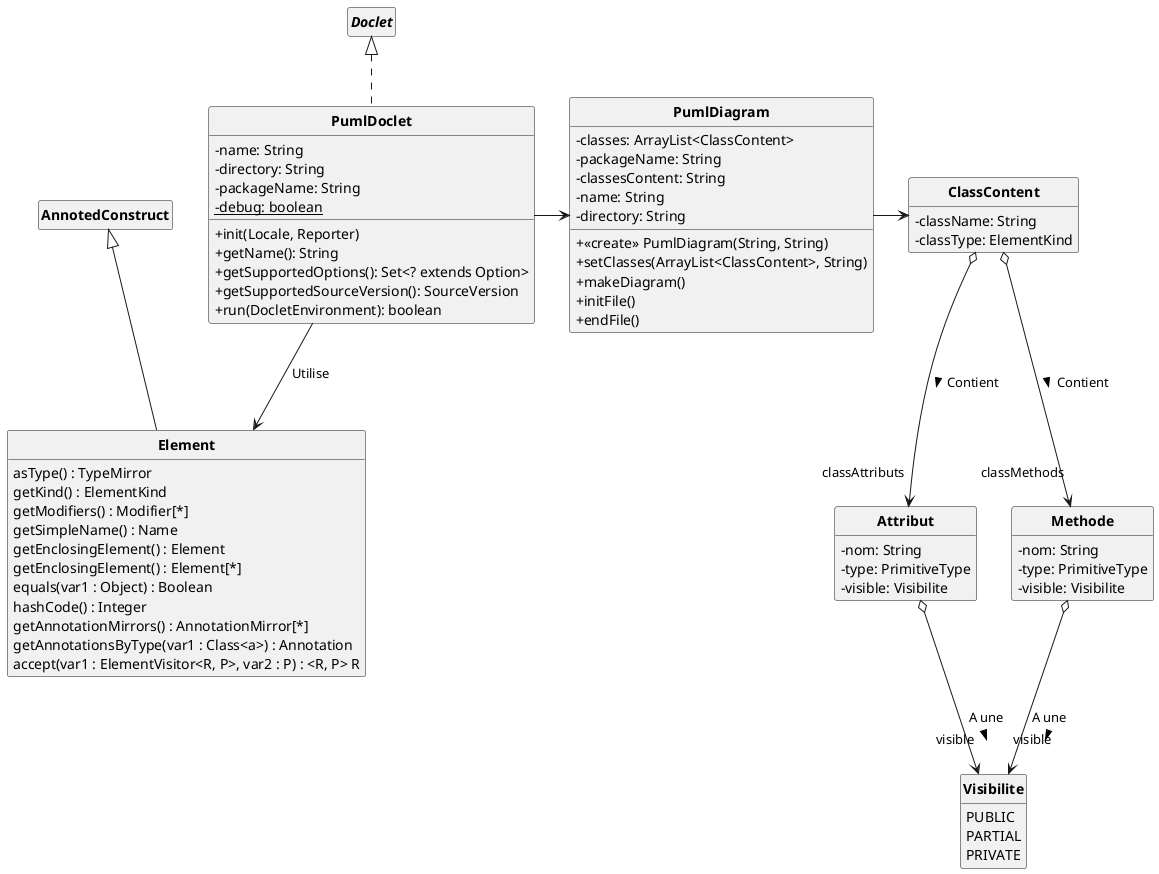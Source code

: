 @startuml
'https://plantuml.com/class-diagram

skinparam style strictuml
skinparam classAttributeIconSize 0
skinparam classFontStyle Bold

hide empty members

class PumlDoclet implements Doclet{
    - name: String
    - directory: String
    - packageName: String
    - {static}debug: boolean

    + init(Locale, Reporter)
    + getName(): String
    + getSupportedOptions(): Set<? extends Option>
    + getSupportedSourceVersion(): SourceVersion
    + run(DocletEnvironment): boolean
}

class PumlDiagram {
    - classes: ArrayList<ClassContent>
    - packageName: String
    - classesContent: String
    - name: String
    - directory: String

    + <<create>> PumlDiagram(String, String)
    + setClasses(ArrayList<ClassContent>, String)
    + makeDiagram()
    + initFile()
    + endFile()
}

PumlDoclet -> PumlDiagram
PumlDoclet -d-> Element : Utilise \n
PumlDiagram -> ClassContent

class Element extends AnnotedConstruct {
    asType() : TypeMirror
    getKind() : ElementKind
    getModifiers() : Modifier[*]
    getSimpleName() : Name
    getEnclosingElement() : Element
    getEnclosingElement() : Element[*]
    equals(var1 : Object) : Boolean
    hashCode() : Integer
    getAnnotationMirrors() : AnnotationMirror[*]
    getAnnotationsByType(var1 : Class<a>) : Annotation
    accept(var1 : ElementVisitor<R, P>, var2 : P) : <R, P> R
}

class ClassContent {
    - className: String
    - classType: ElementKind
}

class Attribut {
    - nom: String
    - type: PrimitiveType
    - visible: Visibilite
}

class Methode {
    - nom: String
    - type: PrimitiveType
    - visible: Visibilite
}

enum Visibilite {
    PUBLIC
    PARTIAL
    PRIVATE
}

Attribut o-d-> "visible\n" Visibilite : A une \n >
Methode o-d-> "visible\n" Visibilite : A une \n >
ClassContent o-d-> "classMethods\n" Methode : Contient \t >
ClassContent o-d-> "classAttributs\n" Attribut : Contient \t >


@enduml